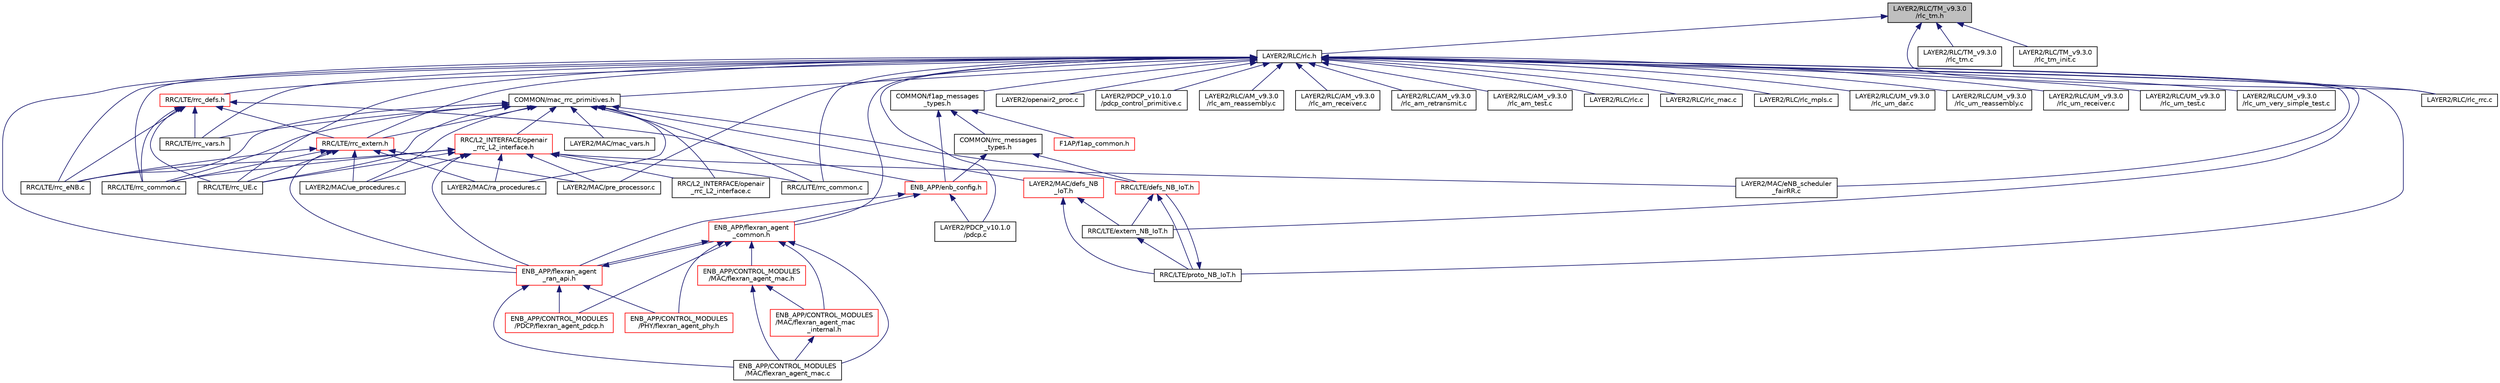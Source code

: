digraph "LAYER2/RLC/TM_v9.3.0/rlc_tm.h"
{
 // LATEX_PDF_SIZE
  edge [fontname="Helvetica",fontsize="10",labelfontname="Helvetica",labelfontsize="10"];
  node [fontname="Helvetica",fontsize="10",shape=record];
  Node1 [label="LAYER2/RLC/TM_v9.3.0\l/rlc_tm.h",height=0.2,width=0.4,color="black", fillcolor="grey75", style="filled", fontcolor="black",tooltip="This file, and only this file must be included by code that interact with RLC TM layer."];
  Node1 -> Node2 [dir="back",color="midnightblue",fontsize="10",style="solid",fontname="Helvetica"];
  Node2 [label="LAYER2/RLC/rlc.h",height=0.2,width=0.4,color="black", fillcolor="white", style="filled",URL="$rlc_8h.html",tooltip="This file, and only this file must be included by external code that interact with RLC layer."];
  Node2 -> Node3 [dir="back",color="midnightblue",fontsize="10",style="solid",fontname="Helvetica"];
  Node3 [label="COMMON/f1ap_messages\l_types.h",height=0.2,width=0.4,color="black", fillcolor="white", style="filled",URL="$f1ap__messages__types_8h.html",tooltip=" "];
  Node3 -> Node4 [dir="back",color="midnightblue",fontsize="10",style="solid",fontname="Helvetica"];
  Node4 [label="COMMON/rrc_messages\l_types.h",height=0.2,width=0.4,color="black", fillcolor="white", style="filled",URL="$rrc__messages__types_8h.html",tooltip=" "];
  Node4 -> Node5 [dir="back",color="midnightblue",fontsize="10",style="solid",fontname="Helvetica"];
  Node5 [label="ENB_APP/enb_config.h",height=0.2,width=0.4,color="red", fillcolor="white", style="filled",URL="$enb__config_8h.html",tooltip=" "];
  Node5 -> Node10 [dir="back",color="midnightblue",fontsize="10",style="solid",fontname="Helvetica"];
  Node10 [label="ENB_APP/flexran_agent\l_common.h",height=0.2,width=0.4,color="red", fillcolor="white", style="filled",URL="$flexran__agent__common_8h.html",tooltip="common message primitves and utilities"];
  Node10 -> Node11 [dir="back",color="midnightblue",fontsize="10",style="solid",fontname="Helvetica"];
  Node11 [label="ENB_APP/CONTROL_MODULES\l/MAC/flexran_agent_mac.c",height=0.2,width=0.4,color="black", fillcolor="white", style="filled",URL="$flexran__agent__mac_8c.html",tooltip="FlexRAN agent message handler for MAC layer."];
  Node10 -> Node12 [dir="back",color="midnightblue",fontsize="10",style="solid",fontname="Helvetica"];
  Node12 [label="ENB_APP/CONTROL_MODULES\l/MAC/flexran_agent_mac.h",height=0.2,width=0.4,color="red", fillcolor="white", style="filled",URL="$flexran__agent__mac_8h.html",tooltip="FlexRAN agent message handler APIs for MAC layer."];
  Node12 -> Node11 [dir="back",color="midnightblue",fontsize="10",style="solid",fontname="Helvetica"];
  Node12 -> Node13 [dir="back",color="midnightblue",fontsize="10",style="solid",fontname="Helvetica"];
  Node13 [label="ENB_APP/CONTROL_MODULES\l/MAC/flexran_agent_mac\l_internal.h",height=0.2,width=0.4,color="red", fillcolor="white", style="filled",URL="$flexran__agent__mac__internal_8h.html",tooltip="Implementation specific definitions for the FlexRAN MAC agent."];
  Node13 -> Node11 [dir="back",color="midnightblue",fontsize="10",style="solid",fontname="Helvetica"];
  Node10 -> Node13 [dir="back",color="midnightblue",fontsize="10",style="solid",fontname="Helvetica"];
  Node10 -> Node25 [dir="back",color="midnightblue",fontsize="10",style="solid",fontname="Helvetica"];
  Node25 [label="ENB_APP/CONTROL_MODULES\l/PDCP/flexran_agent_pdcp.h",height=0.2,width=0.4,color="red", fillcolor="white", style="filled",URL="$flexran__agent__pdcp_8h.html",tooltip="FlexRAN agent Control Module PDCP header."];
  Node10 -> Node27 [dir="back",color="midnightblue",fontsize="10",style="solid",fontname="Helvetica"];
  Node27 [label="ENB_APP/CONTROL_MODULES\l/PHY/flexran_agent_phy.h",height=0.2,width=0.4,color="red", fillcolor="white", style="filled",URL="$flexran__agent__phy_8h.html",tooltip="FlexRAN agent Control Module PHY header."];
  Node10 -> Node31 [dir="back",color="midnightblue",fontsize="10",style="solid",fontname="Helvetica"];
  Node31 [label="ENB_APP/flexran_agent\l_ran_api.h",height=0.2,width=0.4,color="red", fillcolor="white", style="filled",URL="$flexran__agent__ran__api_8h.html",tooltip="FlexRAN RAN API abstraction header."];
  Node31 -> Node11 [dir="back",color="midnightblue",fontsize="10",style="solid",fontname="Helvetica"];
  Node31 -> Node25 [dir="back",color="midnightblue",fontsize="10",style="solid",fontname="Helvetica"];
  Node31 -> Node27 [dir="back",color="midnightblue",fontsize="10",style="solid",fontname="Helvetica"];
  Node31 -> Node10 [dir="back",color="midnightblue",fontsize="10",style="solid",fontname="Helvetica"];
  Node5 -> Node31 [dir="back",color="midnightblue",fontsize="10",style="solid",fontname="Helvetica"];
  Node5 -> Node38 [dir="back",color="midnightblue",fontsize="10",style="solid",fontname="Helvetica"];
  Node38 [label="LAYER2/PDCP_v10.1.0\l/pdcp.c",height=0.2,width=0.4,color="black", fillcolor="white", style="filled",URL="$pdcp_8c.html",tooltip="pdcp interface with RLC"];
  Node4 -> Node49 [dir="back",color="midnightblue",fontsize="10",style="solid",fontname="Helvetica"];
  Node49 [label="RRC/LTE/defs_NB_IoT.h",height=0.2,width=0.4,color="red", fillcolor="white", style="filled",URL="$RRC_2LTE_2defs__NB__IoT_8h.html",tooltip="NB-IoT RRC struct definitions and function prototypes."];
  Node49 -> Node52 [dir="back",color="midnightblue",fontsize="10",style="solid",fontname="Helvetica"];
  Node52 [label="RRC/LTE/extern_NB_IoT.h",height=0.2,width=0.4,color="black", fillcolor="white", style="filled",URL="$extern__NB__IoT_8h.html",tooltip=" "];
  Node52 -> Node53 [dir="back",color="midnightblue",fontsize="10",style="solid",fontname="Helvetica"];
  Node53 [label="RRC/LTE/proto_NB_IoT.h",height=0.2,width=0.4,color="black", fillcolor="white", style="filled",URL="$RRC_2LTE_2proto__NB__IoT_8h.html",tooltip="RRC functions prototypes for eNB and UE for NB-IoT."];
  Node53 -> Node49 [dir="back",color="midnightblue",fontsize="10",style="solid",fontname="Helvetica"];
  Node49 -> Node53 [dir="back",color="midnightblue",fontsize="10",style="solid",fontname="Helvetica"];
  Node3 -> Node5 [dir="back",color="midnightblue",fontsize="10",style="solid",fontname="Helvetica"];
  Node3 -> Node55 [dir="back",color="midnightblue",fontsize="10",style="solid",fontname="Helvetica"];
  Node55 [label="F1AP/f1ap_common.h",height=0.2,width=0.4,color="red", fillcolor="white", style="filled",URL="$f1ap__common_8h.html",tooltip="f1ap procedures for both CU and DU"];
  Node2 -> Node70 [dir="back",color="midnightblue",fontsize="10",style="solid",fontname="Helvetica"];
  Node70 [label="COMMON/mac_rrc_primitives.h",height=0.2,width=0.4,color="black", fillcolor="white", style="filled",URL="$mac__rrc__primitives_8h.html",tooltip=" "];
  Node70 -> Node71 [dir="back",color="midnightblue",fontsize="10",style="solid",fontname="Helvetica"];
  Node71 [label="LAYER2/MAC/defs_NB\l_IoT.h",height=0.2,width=0.4,color="red", fillcolor="white", style="filled",URL="$LAYER2_2MAC_2defs__NB__IoT_8h.html",tooltip=" "];
  Node71 -> Node52 [dir="back",color="midnightblue",fontsize="10",style="solid",fontname="Helvetica"];
  Node71 -> Node53 [dir="back",color="midnightblue",fontsize="10",style="solid",fontname="Helvetica"];
  Node70 -> Node72 [dir="back",color="midnightblue",fontsize="10",style="solid",fontname="Helvetica"];
  Node72 [label="LAYER2/MAC/mac_vars.h",height=0.2,width=0.4,color="black", fillcolor="white", style="filled",URL="$mac__vars_8h.html",tooltip=" "];
  Node70 -> Node73 [dir="back",color="midnightblue",fontsize="10",style="solid",fontname="Helvetica"];
  Node73 [label="LAYER2/MAC/ra_procedures.c",height=0.2,width=0.4,color="black", fillcolor="white", style="filled",URL="$ra__procedures_8c.html",tooltip="Routines for UE MAC-layer Random-access procedures (36.321) V8.6 2009-03."];
  Node70 -> Node74 [dir="back",color="midnightblue",fontsize="10",style="solid",fontname="Helvetica"];
  Node74 [label="LAYER2/MAC/ue_procedures.c",height=0.2,width=0.4,color="black", fillcolor="white", style="filled",URL="$ue__procedures_8c.html",tooltip=" "];
  Node70 -> Node75 [dir="back",color="midnightblue",fontsize="10",style="solid",fontname="Helvetica"];
  Node75 [label="RRC/L2_INTERFACE/openair\l_rrc_L2_interface.c",height=0.2,width=0.4,color="black", fillcolor="white", style="filled",URL="$openair__rrc__L2__interface_8c.html",tooltip=" "];
  Node70 -> Node76 [dir="back",color="midnightblue",fontsize="10",style="solid",fontname="Helvetica"];
  Node76 [label="RRC/L2_INTERFACE/openair\l_rrc_L2_interface.h",height=0.2,width=0.4,color="red", fillcolor="white", style="filled",URL="$openair__rrc__L2__interface_8h.html",tooltip=" "];
  Node76 -> Node31 [dir="back",color="midnightblue",fontsize="10",style="solid",fontname="Helvetica"];
  Node76 -> Node79 [dir="back",color="midnightblue",fontsize="10",style="solid",fontname="Helvetica"];
  Node79 [label="LAYER2/MAC/eNB_scheduler\l_fairRR.c",height=0.2,width=0.4,color="black", fillcolor="white", style="filled",URL="$eNB__scheduler__fairRR_8c.html",tooltip=" "];
  Node76 -> Node85 [dir="back",color="midnightblue",fontsize="10",style="solid",fontname="Helvetica"];
  Node85 [label="LAYER2/MAC/pre_processor.c",height=0.2,width=0.4,color="black", fillcolor="white", style="filled",URL="$pre__processor_8c.html",tooltip="eNB scheduler preprocessing fuction prior to scheduling"];
  Node76 -> Node73 [dir="back",color="midnightblue",fontsize="10",style="solid",fontname="Helvetica"];
  Node76 -> Node74 [dir="back",color="midnightblue",fontsize="10",style="solid",fontname="Helvetica"];
  Node76 -> Node75 [dir="back",color="midnightblue",fontsize="10",style="solid",fontname="Helvetica"];
  Node76 -> Node88 [dir="back",color="midnightblue",fontsize="10",style="solid",fontname="Helvetica"];
  Node88 [label="RRC/LITE/rrc_common.c",height=0.2,width=0.4,color="black", fillcolor="white", style="filled",URL="$LITE_2rrc__common_8c.html",tooltip="rrc common procedures for eNB and UE"];
  Node76 -> Node89 [dir="back",color="midnightblue",fontsize="10",style="solid",fontname="Helvetica"];
  Node89 [label="RRC/LTE/rrc_common.c",height=0.2,width=0.4,color="black", fillcolor="white", style="filled",URL="$LTE_2rrc__common_8c.html",tooltip="rrc common procedures for eNB and UE"];
  Node76 -> Node90 [dir="back",color="midnightblue",fontsize="10",style="solid",fontname="Helvetica"];
  Node90 [label="RRC/LTE/rrc_eNB.c",height=0.2,width=0.4,color="black", fillcolor="white", style="filled",URL="$rrc__eNB_8c.html",tooltip="rrc procedures for eNB"];
  Node76 -> Node91 [dir="back",color="midnightblue",fontsize="10",style="solid",fontname="Helvetica"];
  Node91 [label="RRC/LTE/rrc_UE.c",height=0.2,width=0.4,color="black", fillcolor="white", style="filled",URL="$rrc__UE_8c.html",tooltip="rrc procedures for UE / rrc procedures for FeMBMS UE"];
  Node70 -> Node88 [dir="back",color="midnightblue",fontsize="10",style="solid",fontname="Helvetica"];
  Node70 -> Node49 [dir="back",color="midnightblue",fontsize="10",style="solid",fontname="Helvetica"];
  Node70 -> Node89 [dir="back",color="midnightblue",fontsize="10",style="solid",fontname="Helvetica"];
  Node70 -> Node90 [dir="back",color="midnightblue",fontsize="10",style="solid",fontname="Helvetica"];
  Node70 -> Node92 [dir="back",color="midnightblue",fontsize="10",style="solid",fontname="Helvetica"];
  Node92 [label="RRC/LTE/rrc_extern.h",height=0.2,width=0.4,color="red", fillcolor="white", style="filled",URL="$rrc__extern_8h.html",tooltip=" "];
  Node92 -> Node31 [dir="back",color="midnightblue",fontsize="10",style="solid",fontname="Helvetica"];
  Node92 -> Node85 [dir="back",color="midnightblue",fontsize="10",style="solid",fontname="Helvetica"];
  Node92 -> Node73 [dir="back",color="midnightblue",fontsize="10",style="solid",fontname="Helvetica"];
  Node92 -> Node74 [dir="back",color="midnightblue",fontsize="10",style="solid",fontname="Helvetica"];
  Node92 -> Node89 [dir="back",color="midnightblue",fontsize="10",style="solid",fontname="Helvetica"];
  Node92 -> Node90 [dir="back",color="midnightblue",fontsize="10",style="solid",fontname="Helvetica"];
  Node92 -> Node91 [dir="back",color="midnightblue",fontsize="10",style="solid",fontname="Helvetica"];
  Node70 -> Node91 [dir="back",color="midnightblue",fontsize="10",style="solid",fontname="Helvetica"];
  Node70 -> Node96 [dir="back",color="midnightblue",fontsize="10",style="solid",fontname="Helvetica"];
  Node96 [label="RRC/LTE/rrc_vars.h",height=0.2,width=0.4,color="black", fillcolor="white", style="filled",URL="$rrc__vars_8h.html",tooltip="rrc variables"];
  Node2 -> Node10 [dir="back",color="midnightblue",fontsize="10",style="solid",fontname="Helvetica"];
  Node2 -> Node31 [dir="back",color="midnightblue",fontsize="10",style="solid",fontname="Helvetica"];
  Node2 -> Node79 [dir="back",color="midnightblue",fontsize="10",style="solid",fontname="Helvetica"];
  Node2 -> Node85 [dir="back",color="midnightblue",fontsize="10",style="solid",fontname="Helvetica"];
  Node2 -> Node97 [dir="back",color="midnightblue",fontsize="10",style="solid",fontname="Helvetica"];
  Node97 [label="LAYER2/openair2_proc.c",height=0.2,width=0.4,color="black", fillcolor="white", style="filled",URL="$openair2__proc_8c.html",tooltip=" "];
  Node2 -> Node38 [dir="back",color="midnightblue",fontsize="10",style="solid",fontname="Helvetica"];
  Node2 -> Node98 [dir="back",color="midnightblue",fontsize="10",style="solid",fontname="Helvetica"];
  Node98 [label="LAYER2/PDCP_v10.1.0\l/pdcp_control_primitive.c",height=0.2,width=0.4,color="black", fillcolor="white", style="filled",URL="$pdcp__control__primitive_8c.html",tooltip=" "];
  Node2 -> Node99 [dir="back",color="midnightblue",fontsize="10",style="solid",fontname="Helvetica"];
  Node99 [label="LAYER2/RLC/AM_v9.3.0\l/rlc_am_reassembly.c",height=0.2,width=0.4,color="black", fillcolor="white", style="filled",URL="$rlc__am__reassembly_8c.html",tooltip=" "];
  Node2 -> Node100 [dir="back",color="midnightblue",fontsize="10",style="solid",fontname="Helvetica"];
  Node100 [label="LAYER2/RLC/AM_v9.3.0\l/rlc_am_receiver.c",height=0.2,width=0.4,color="black", fillcolor="white", style="filled",URL="$rlc__am__receiver_8c.html",tooltip=" "];
  Node2 -> Node101 [dir="back",color="midnightblue",fontsize="10",style="solid",fontname="Helvetica"];
  Node101 [label="LAYER2/RLC/AM_v9.3.0\l/rlc_am_retransmit.c",height=0.2,width=0.4,color="black", fillcolor="white", style="filled",URL="$rlc__am__retransmit_8c.html",tooltip=" "];
  Node2 -> Node102 [dir="back",color="midnightblue",fontsize="10",style="solid",fontname="Helvetica"];
  Node102 [label="LAYER2/RLC/AM_v9.3.0\l/rlc_am_test.c",height=0.2,width=0.4,color="black", fillcolor="white", style="filled",URL="$rlc__am__test_8c.html",tooltip=" "];
  Node2 -> Node103 [dir="back",color="midnightblue",fontsize="10",style="solid",fontname="Helvetica"];
  Node103 [label="LAYER2/RLC/rlc.c",height=0.2,width=0.4,color="black", fillcolor="white", style="filled",URL="$rlc_8c.html",tooltip=" "];
  Node2 -> Node104 [dir="back",color="midnightblue",fontsize="10",style="solid",fontname="Helvetica"];
  Node104 [label="LAYER2/RLC/rlc_mac.c",height=0.2,width=0.4,color="black", fillcolor="white", style="filled",URL="$rlc__mac_8c.html",tooltip=" "];
  Node2 -> Node105 [dir="back",color="midnightblue",fontsize="10",style="solid",fontname="Helvetica"];
  Node105 [label="LAYER2/RLC/rlc_mpls.c",height=0.2,width=0.4,color="black", fillcolor="white", style="filled",URL="$rlc__mpls_8c.html",tooltip=" "];
  Node2 -> Node106 [dir="back",color="midnightblue",fontsize="10",style="solid",fontname="Helvetica"];
  Node106 [label="LAYER2/RLC/rlc_rrc.c",height=0.2,width=0.4,color="black", fillcolor="white", style="filled",URL="$rlc__rrc_8c.html",tooltip=" "];
  Node2 -> Node107 [dir="back",color="midnightblue",fontsize="10",style="solid",fontname="Helvetica"];
  Node107 [label="LAYER2/RLC/UM_v9.3.0\l/rlc_um_dar.c",height=0.2,width=0.4,color="black", fillcolor="white", style="filled",URL="$rlc__um__dar_8c.html",tooltip=" "];
  Node2 -> Node108 [dir="back",color="midnightblue",fontsize="10",style="solid",fontname="Helvetica"];
  Node108 [label="LAYER2/RLC/UM_v9.3.0\l/rlc_um_reassembly.c",height=0.2,width=0.4,color="black", fillcolor="white", style="filled",URL="$rlc__um__reassembly_8c.html",tooltip=" "];
  Node2 -> Node109 [dir="back",color="midnightblue",fontsize="10",style="solid",fontname="Helvetica"];
  Node109 [label="LAYER2/RLC/UM_v9.3.0\l/rlc_um_receiver.c",height=0.2,width=0.4,color="black", fillcolor="white", style="filled",URL="$rlc__um__receiver_8c.html",tooltip=" "];
  Node2 -> Node110 [dir="back",color="midnightblue",fontsize="10",style="solid",fontname="Helvetica"];
  Node110 [label="LAYER2/RLC/UM_v9.3.0\l/rlc_um_test.c",height=0.2,width=0.4,color="black", fillcolor="white", style="filled",URL="$rlc__um__test_8c.html",tooltip=" "];
  Node2 -> Node111 [dir="back",color="midnightblue",fontsize="10",style="solid",fontname="Helvetica"];
  Node111 [label="LAYER2/RLC/UM_v9.3.0\l/rlc_um_very_simple_test.c",height=0.2,width=0.4,color="black", fillcolor="white", style="filled",URL="$rlc__um__very__simple__test_8c.html",tooltip=" "];
  Node2 -> Node88 [dir="back",color="midnightblue",fontsize="10",style="solid",fontname="Helvetica"];
  Node2 -> Node52 [dir="back",color="midnightblue",fontsize="10",style="solid",fontname="Helvetica"];
  Node2 -> Node53 [dir="back",color="midnightblue",fontsize="10",style="solid",fontname="Helvetica"];
  Node2 -> Node89 [dir="back",color="midnightblue",fontsize="10",style="solid",fontname="Helvetica"];
  Node2 -> Node112 [dir="back",color="midnightblue",fontsize="10",style="solid",fontname="Helvetica"];
  Node112 [label="RRC/LTE/rrc_defs.h",height=0.2,width=0.4,color="red", fillcolor="white", style="filled",URL="$rrc__defs_8h.html",tooltip=" "];
  Node112 -> Node5 [dir="back",color="midnightblue",fontsize="10",style="solid",fontname="Helvetica"];
  Node112 -> Node89 [dir="back",color="midnightblue",fontsize="10",style="solid",fontname="Helvetica"];
  Node112 -> Node90 [dir="back",color="midnightblue",fontsize="10",style="solid",fontname="Helvetica"];
  Node112 -> Node92 [dir="back",color="midnightblue",fontsize="10",style="solid",fontname="Helvetica"];
  Node112 -> Node91 [dir="back",color="midnightblue",fontsize="10",style="solid",fontname="Helvetica"];
  Node112 -> Node96 [dir="back",color="midnightblue",fontsize="10",style="solid",fontname="Helvetica"];
  Node2 -> Node90 [dir="back",color="midnightblue",fontsize="10",style="solid",fontname="Helvetica"];
  Node2 -> Node92 [dir="back",color="midnightblue",fontsize="10",style="solid",fontname="Helvetica"];
  Node2 -> Node91 [dir="back",color="midnightblue",fontsize="10",style="solid",fontname="Helvetica"];
  Node2 -> Node96 [dir="back",color="midnightblue",fontsize="10",style="solid",fontname="Helvetica"];
  Node1 -> Node106 [dir="back",color="midnightblue",fontsize="10",style="solid",fontname="Helvetica"];
  Node1 -> Node130 [dir="back",color="midnightblue",fontsize="10",style="solid",fontname="Helvetica"];
  Node130 [label="LAYER2/RLC/TM_v9.3.0\l/rlc_tm.c",height=0.2,width=0.4,color="black", fillcolor="white", style="filled",URL="$rlc__tm_8c.html",tooltip=" "];
  Node1 -> Node131 [dir="back",color="midnightblue",fontsize="10",style="solid",fontname="Helvetica"];
  Node131 [label="LAYER2/RLC/TM_v9.3.0\l/rlc_tm_init.c",height=0.2,width=0.4,color="black", fillcolor="white", style="filled",URL="$rlc__tm__init_8c.html",tooltip=" "];
}
